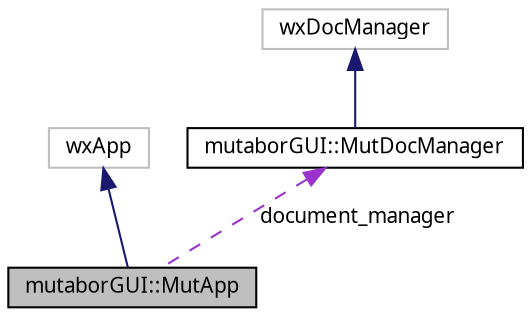 digraph "mutaborGUI::MutApp"
{
  edge [fontname="Sans",fontsize="10",labelfontname="Sans",labelfontsize="10"];
  node [fontname="Sans",fontsize="10",shape=record];
  Node2 [label="mutaborGUI::MutApp",height=0.2,width=0.4,color="black", fillcolor="grey75", style="filled", fontcolor="black"];
  Node3 -> Node2 [dir="back",color="midnightblue",fontsize="10",style="solid",fontname="Sans"];
  Node3 [label="wxApp",height=0.2,width=0.4,color="grey75", fillcolor="white", style="filled"];
  Node4 -> Node2 [dir="back",color="darkorchid3",fontsize="10",style="dashed",label=" document_manager" ,fontname="Sans"];
  Node4 [label="mutaborGUI::MutDocManager",height=0.2,width=0.4,color="black", fillcolor="white", style="filled",URL="$d5/d75/classmutaborGUI_1_1MutDocManager.html"];
  Node5 -> Node4 [dir="back",color="midnightblue",fontsize="10",style="solid",fontname="Sans"];
  Node5 [label="wxDocManager",height=0.2,width=0.4,color="grey75", fillcolor="white", style="filled"];
}
